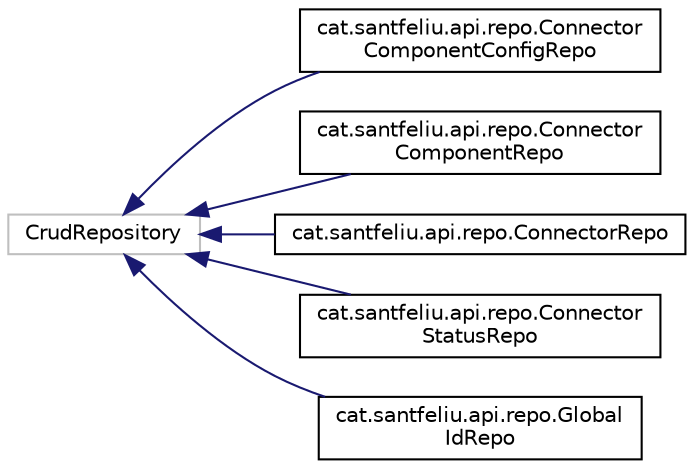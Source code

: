digraph "Graphical Class Hierarchy"
{
 // LATEX_PDF_SIZE
  edge [fontname="Helvetica",fontsize="10",labelfontname="Helvetica",labelfontsize="10"];
  node [fontname="Helvetica",fontsize="10",shape=record];
  rankdir="LR";
  Node61 [label="CrudRepository",height=0.2,width=0.4,color="grey75", fillcolor="white", style="filled",tooltip=" "];
  Node61 -> Node0 [dir="back",color="midnightblue",fontsize="10",style="solid",fontname="Helvetica"];
  Node0 [label="cat.santfeliu.api.repo.Connector\lComponentConfigRepo",height=0.2,width=0.4,color="black", fillcolor="white", style="filled",URL="$interfacecat_1_1santfeliu_1_1api_1_1repo_1_1_connector_component_config_repo.html",tooltip=" "];
  Node61 -> Node63 [dir="back",color="midnightblue",fontsize="10",style="solid",fontname="Helvetica"];
  Node63 [label="cat.santfeliu.api.repo.Connector\lComponentRepo",height=0.2,width=0.4,color="black", fillcolor="white", style="filled",URL="$interfacecat_1_1santfeliu_1_1api_1_1repo_1_1_connector_component_repo.html",tooltip=" "];
  Node61 -> Node64 [dir="back",color="midnightblue",fontsize="10",style="solid",fontname="Helvetica"];
  Node64 [label="cat.santfeliu.api.repo.ConnectorRepo",height=0.2,width=0.4,color="black", fillcolor="white", style="filled",URL="$interfacecat_1_1santfeliu_1_1api_1_1repo_1_1_connector_repo.html",tooltip=" "];
  Node61 -> Node65 [dir="back",color="midnightblue",fontsize="10",style="solid",fontname="Helvetica"];
  Node65 [label="cat.santfeliu.api.repo.Connector\lStatusRepo",height=0.2,width=0.4,color="black", fillcolor="white", style="filled",URL="$interfacecat_1_1santfeliu_1_1api_1_1repo_1_1_connector_status_repo.html",tooltip=" "];
  Node61 -> Node66 [dir="back",color="midnightblue",fontsize="10",style="solid",fontname="Helvetica"];
  Node66 [label="cat.santfeliu.api.repo.Global\lIdRepo",height=0.2,width=0.4,color="black", fillcolor="white", style="filled",URL="$interfacecat_1_1santfeliu_1_1api_1_1repo_1_1_global_id_repo.html",tooltip=" "];
}
